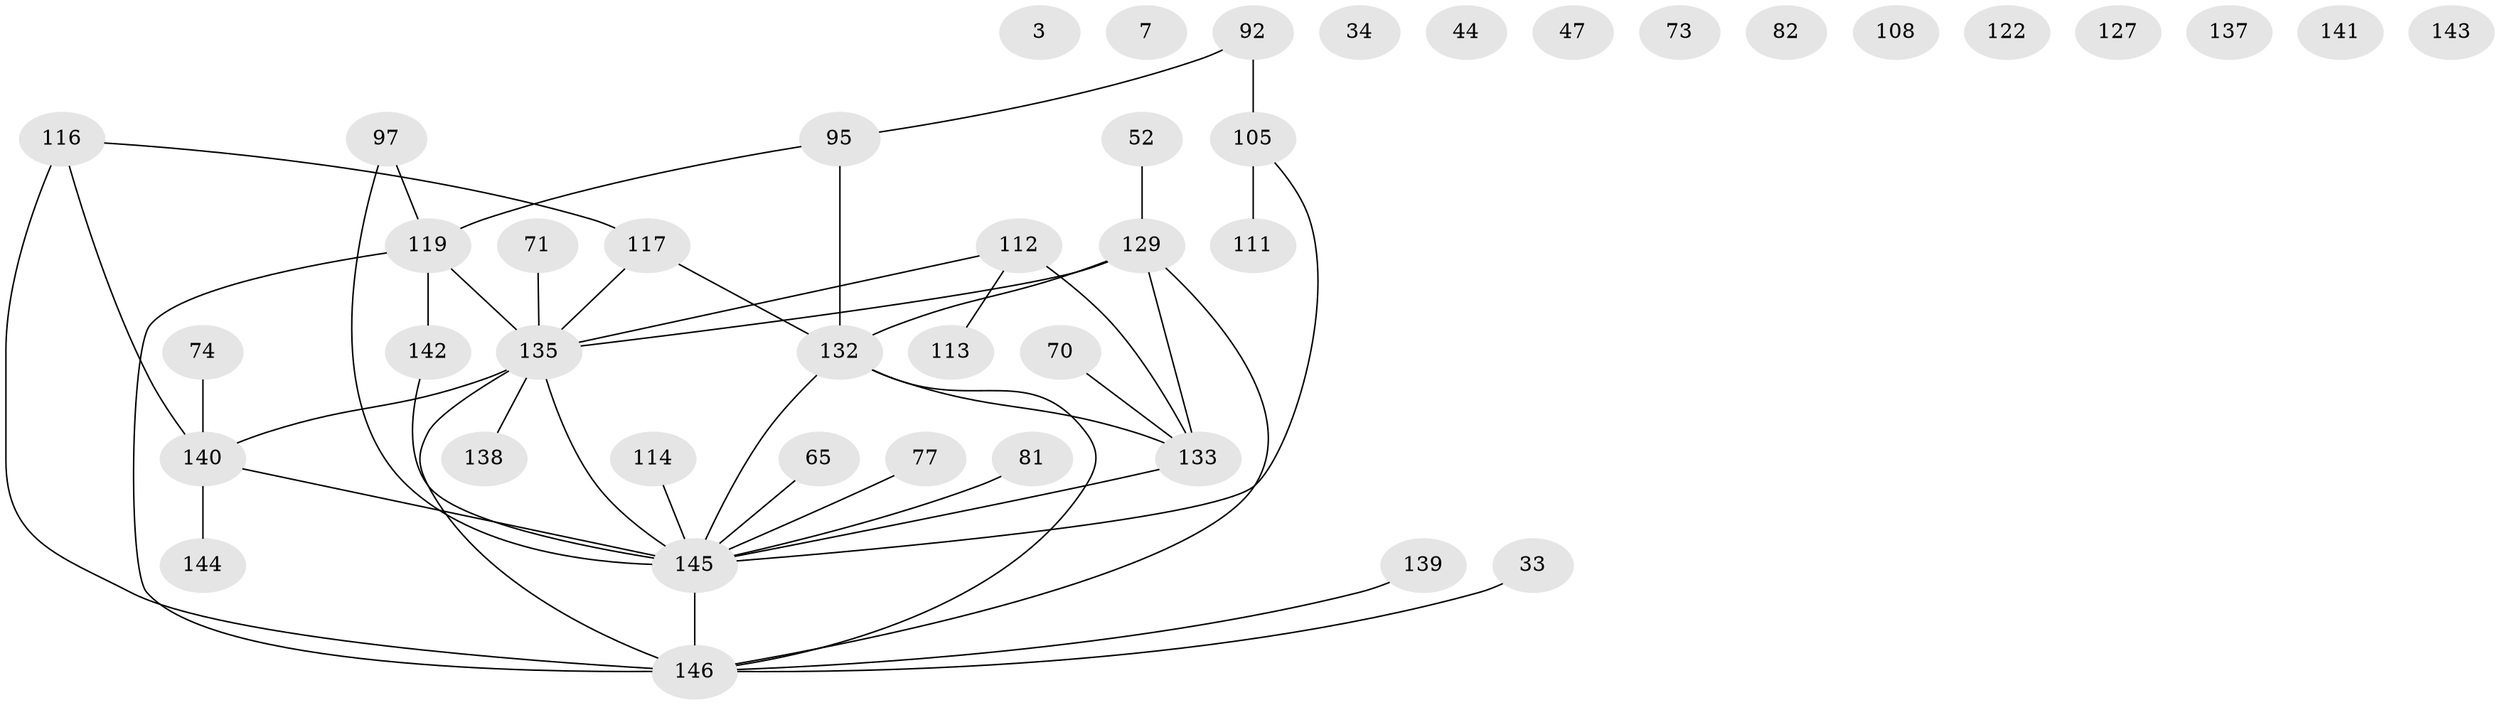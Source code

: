 // original degree distribution, {1: 0.2808219178082192, 0: 0.0684931506849315, 3: 0.15753424657534246, 4: 0.1917808219178082, 2: 0.23972602739726026, 6: 0.03424657534246575, 7: 0.00684931506849315, 5: 0.02054794520547945}
// Generated by graph-tools (version 1.1) at 2025/42/03/04/25 21:42:59]
// undirected, 43 vertices, 45 edges
graph export_dot {
graph [start="1"]
  node [color=gray90,style=filled];
  3;
  7;
  33;
  34;
  44;
  47;
  52;
  65;
  70;
  71;
  73;
  74 [super="+63"];
  77;
  81;
  82;
  92;
  95;
  97 [super="+91"];
  105 [super="+48+78"];
  108 [super="+80"];
  111 [super="+29"];
  112 [super="+83+84"];
  113 [super="+107"];
  114;
  116 [super="+104"];
  117 [super="+100"];
  119 [super="+66+42"];
  122 [super="+62"];
  127;
  129 [super="+128+126"];
  132 [super="+60+30+67+106+69+72+87+46+93"];
  133 [super="+94+109+35+31+15+115"];
  135 [super="+103+102+101"];
  137;
  138;
  139;
  140 [super="+23+1+57"];
  141;
  142;
  143 [super="+12+123"];
  144 [super="+134"];
  145 [super="+98+86+124+85"];
  146 [super="+110+130+136+131"];
  33 -- 146;
  52 -- 129;
  65 -- 145;
  70 -- 133;
  71 -- 135;
  74 -- 140;
  77 -- 145;
  81 -- 145;
  92 -- 95;
  92 -- 105 [weight=2];
  95 -- 119;
  95 -- 132 [weight=2];
  97 -- 119;
  97 -- 145;
  105 -- 111;
  105 -- 145;
  112 -- 113;
  112 -- 133 [weight=2];
  112 -- 135;
  114 -- 145;
  116 -- 140;
  116 -- 117;
  116 -- 146;
  117 -- 135 [weight=2];
  117 -- 132;
  119 -- 142;
  119 -- 146 [weight=2];
  119 -- 135 [weight=3];
  129 -- 133 [weight=3];
  129 -- 146 [weight=4];
  129 -- 135;
  129 -- 132;
  132 -- 145;
  132 -- 146;
  132 -- 133;
  133 -- 145 [weight=2];
  135 -- 138;
  135 -- 140;
  135 -- 146 [weight=2];
  135 -- 145 [weight=3];
  139 -- 146;
  140 -- 144;
  140 -- 145 [weight=3];
  142 -- 145;
  145 -- 146 [weight=6];
}

